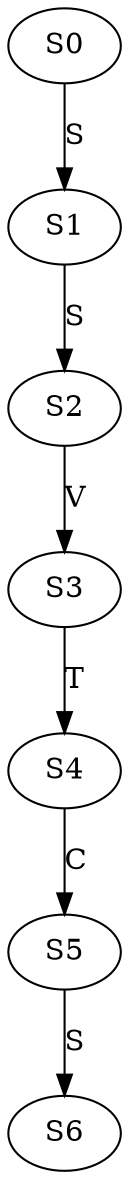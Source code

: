 strict digraph  {
	S0 -> S1 [ label = S ];
	S1 -> S2 [ label = S ];
	S2 -> S3 [ label = V ];
	S3 -> S4 [ label = T ];
	S4 -> S5 [ label = C ];
	S5 -> S6 [ label = S ];
}
